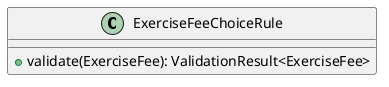 @startuml

    class ExerciseFeeChoiceRule [[ExerciseFeeChoiceRule.html]] {
        +validate(ExerciseFee): ValidationResult<ExerciseFee>
    }

@enduml
